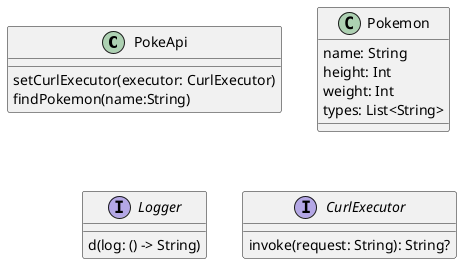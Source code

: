 @startuml
 class PokeApi{
    setCurlExecutor(executor: CurlExecutor)
    findPokemon(name:String)
}

class Pokemon{
    name: String
    height: Int
    weight: Int
    types: List<String>
}

interface Logger{
    d(log: () -> String)
}

interface CurlExecutor{
    invoke(request: String): String?
}

@enduml

